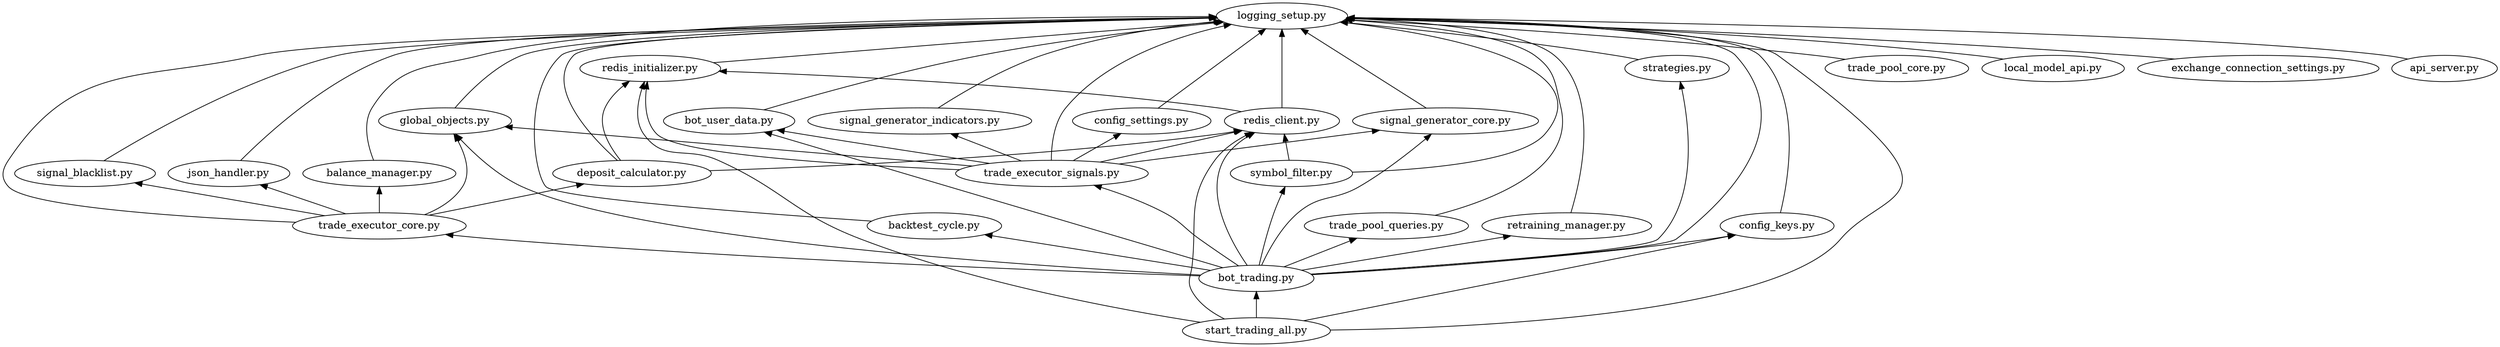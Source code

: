 digraph trading_bot {
    rankdir=BT;

    // Core Trading Logic Modules
    trade_executor_core [label="trade_executor_core.py"];
    trade_executor_signals [label="trade_executor_signals.py"];
    bot_trading [label="bot_trading.py"];
    start_trading_all [label="start_trading_all.py"];
    signal_generator_core [label="signal_generator_core.py"];
    signal_generator_indicators [label="signal_generator_indicators.py"];
    strategies [label="strategies.py"];
    trade_pool_core [label="trade_pool_core.py"];
    trade_pool_queries [label="trade_pool_queries.py"];
    global_objects [label="global_objects.py"];
    symbol_filter [label="symbol_filter.py"];
    balance_manager [label="balance_manager.py"];
    deposit_calculator [label="deposit_calculator.py"];
    signal_blacklist [label="signal_blacklist.py"];
    retraining_manager [label="retraining_manager.py"];
    local_model_api [label="local_model_api.py"];

    // Supporting Modules
    logging_setup [label="logging_setup.py"];
    config_keys [label="config_keys.py"];
    redis_initializer [label="redis_initializer.py"];
    redis_client [label="redis_client.py"];
    json_handler [label="json_handler.py"];
    config_settings [label="config_settings.py"];
    backtest_cycle [label="backtest_cycle.py"];
    exchange_connection_settings [label="exchange_connection_settings.py"];
    bot_user_data [label="bot_user_data.py"];
    api_server [label="api_server.py"];

    // Additional Modules (abbreviated for brevity)
    // ... (other 78 modules)

    // Dependencies
    trade_executor_core -> balance_manager;
    trade_executor_core -> deposit_calculator;
    trade_executor_core -> signal_blacklist;
    trade_executor_core -> logging_setup;
    trade_executor_core -> json_handler;
    trade_executor_core -> global_objects;

    trade_executor_signals -> logging_setup;
    trade_executor_signals -> signal_generator_core;
    trade_executor_signals -> signal_generator_indicators;
    trade_executor_signals -> global_objects;
    trade_executor_signals -> config_settings;
    trade_executor_signals -> redis_initializer;
    trade_executor_signals -> bot_user_data;
    trade_executor_signals -> redis_client;

    bot_trading -> trade_executor_core;
    bot_trading -> trade_executor_signals;
    bot_trading -> logging_setup;
    bot_trading -> signal_generator_core;
    bot_trading -> strategies;
    bot_trading -> trade_pool_queries;
    bot_trading -> global_objects;
    bot_trading -> symbol_filter;
    bot_trading -> config_keys;
    bot_trading -> bot_user_data;
    bot_trading -> redis_client;
    bot_trading -> retraining_manager;
    bot_trading -> backtest_cycle;

    start_trading_all -> bot_trading;
    start_trading_all -> config_keys;
    start_trading_all -> logging_setup;
    start_trading_all -> redis_initializer;
    start_trading_all -> redis_client;

    signal_generator_core -> logging_setup;
    signal_generator_indicators -> logging_setup;
    strategies -> logging_setup;
    trade_pool_core -> logging_setup;
    trade_pool_queries -> logging_setup;
    global_objects -> logging_setup;
    symbol_filter -> logging_setup;
    symbol_filter -> redis_client;
    balance_manager -> logging_setup;
    deposit_calculator -> logging_setup;
    deposit_calculator -> redis_initializer;
    deposit_calculator -> redis_client;
    signal_blacklist -> logging_setup;
    retraining_manager -> logging_setup;
    local_model_api -> logging_setup;

    // Supporting Modules Dependencies
    redis_initializer -> logging_setup;
    redis_client -> redis_initializer;
    redis_client -> logging_setup;
    json_handler -> logging_setup;
    config_settings -> logging_setup;
    backtest_cycle -> logging_setup;
    exchange_connection_settings -> logging_setup;
    bot_user_data -> logging_setup;
    api_server -> logging_setup;
    config_keys -> logging_setup;
}
